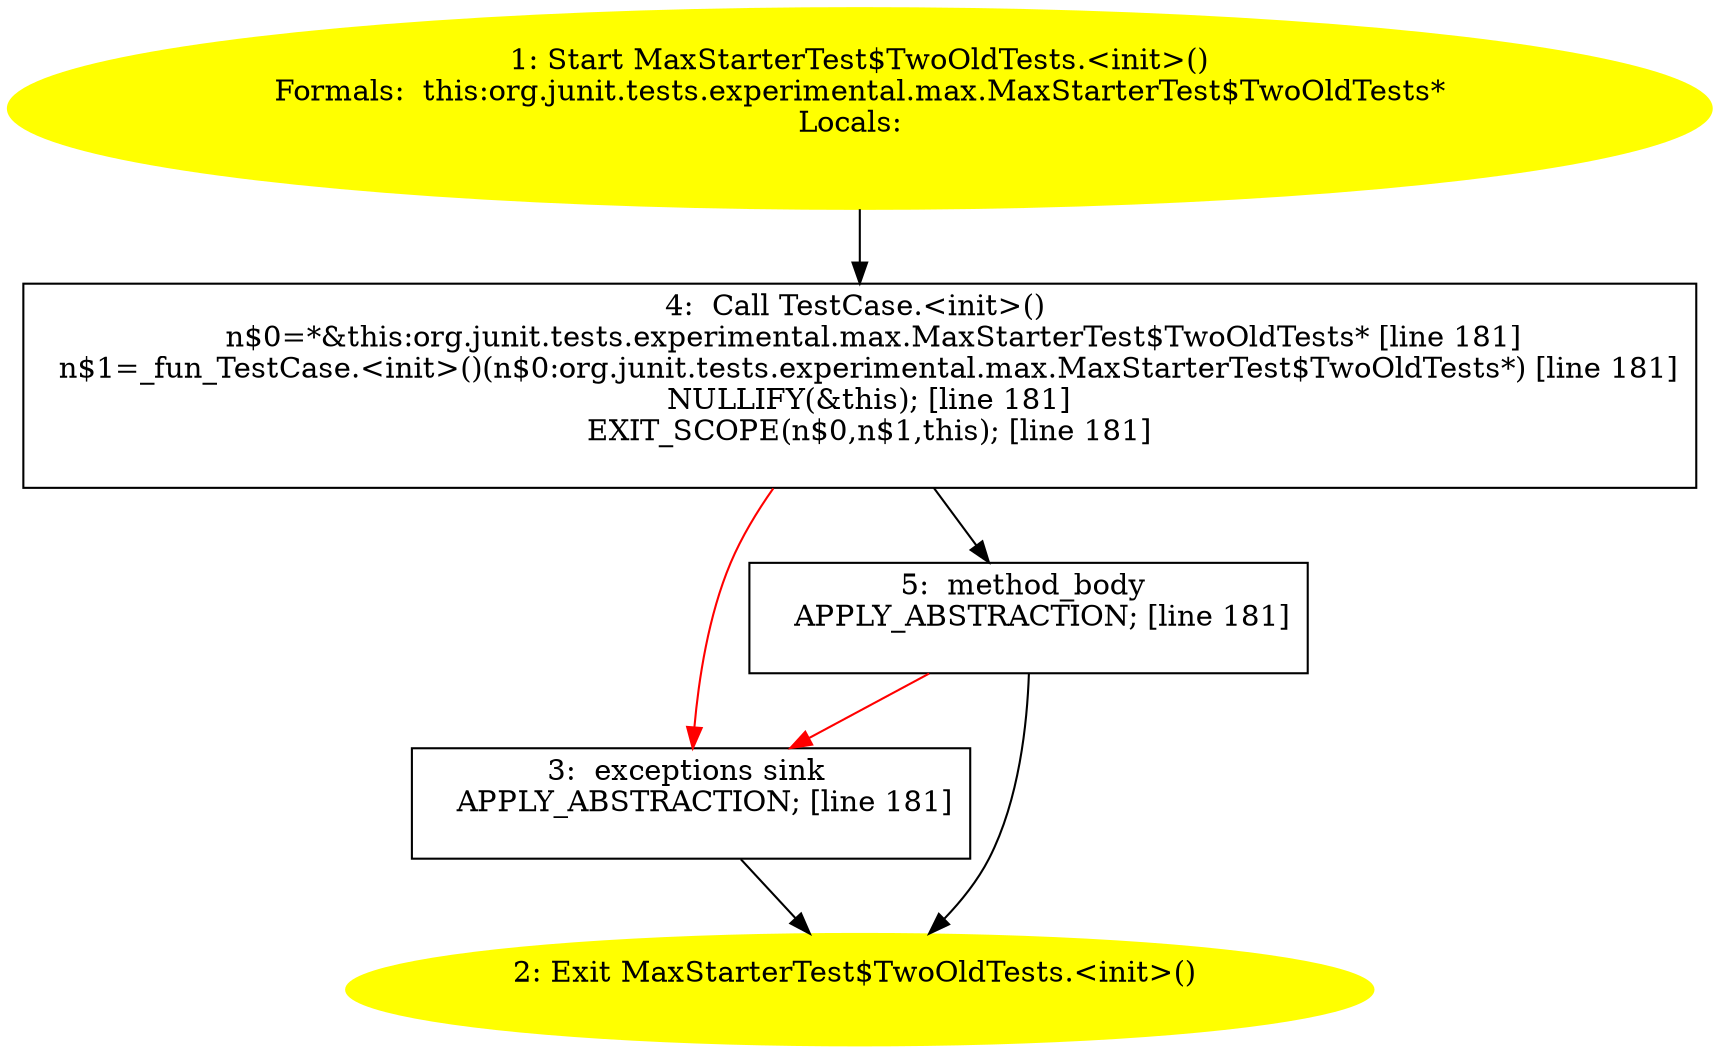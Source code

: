/* @generated */
digraph cfg {
"org.junit.tests.experimental.max.MaxStarterTest$TwoOldTests.<init>().a7ee6c2ea206f15635107efa8d466688_1" [label="1: Start MaxStarterTest$TwoOldTests.<init>()\nFormals:  this:org.junit.tests.experimental.max.MaxStarterTest$TwoOldTests*\nLocals:  \n  " color=yellow style=filled]
	

	 "org.junit.tests.experimental.max.MaxStarterTest$TwoOldTests.<init>().a7ee6c2ea206f15635107efa8d466688_1" -> "org.junit.tests.experimental.max.MaxStarterTest$TwoOldTests.<init>().a7ee6c2ea206f15635107efa8d466688_4" ;
"org.junit.tests.experimental.max.MaxStarterTest$TwoOldTests.<init>().a7ee6c2ea206f15635107efa8d466688_2" [label="2: Exit MaxStarterTest$TwoOldTests.<init>() \n  " color=yellow style=filled]
	

"org.junit.tests.experimental.max.MaxStarterTest$TwoOldTests.<init>().a7ee6c2ea206f15635107efa8d466688_3" [label="3:  exceptions sink \n   APPLY_ABSTRACTION; [line 181]\n " shape="box"]
	

	 "org.junit.tests.experimental.max.MaxStarterTest$TwoOldTests.<init>().a7ee6c2ea206f15635107efa8d466688_3" -> "org.junit.tests.experimental.max.MaxStarterTest$TwoOldTests.<init>().a7ee6c2ea206f15635107efa8d466688_2" ;
"org.junit.tests.experimental.max.MaxStarterTest$TwoOldTests.<init>().a7ee6c2ea206f15635107efa8d466688_4" [label="4:  Call TestCase.<init>() \n   n$0=*&this:org.junit.tests.experimental.max.MaxStarterTest$TwoOldTests* [line 181]\n  n$1=_fun_TestCase.<init>()(n$0:org.junit.tests.experimental.max.MaxStarterTest$TwoOldTests*) [line 181]\n  NULLIFY(&this); [line 181]\n  EXIT_SCOPE(n$0,n$1,this); [line 181]\n " shape="box"]
	

	 "org.junit.tests.experimental.max.MaxStarterTest$TwoOldTests.<init>().a7ee6c2ea206f15635107efa8d466688_4" -> "org.junit.tests.experimental.max.MaxStarterTest$TwoOldTests.<init>().a7ee6c2ea206f15635107efa8d466688_5" ;
	 "org.junit.tests.experimental.max.MaxStarterTest$TwoOldTests.<init>().a7ee6c2ea206f15635107efa8d466688_4" -> "org.junit.tests.experimental.max.MaxStarterTest$TwoOldTests.<init>().a7ee6c2ea206f15635107efa8d466688_3" [color="red" ];
"org.junit.tests.experimental.max.MaxStarterTest$TwoOldTests.<init>().a7ee6c2ea206f15635107efa8d466688_5" [label="5:  method_body \n   APPLY_ABSTRACTION; [line 181]\n " shape="box"]
	

	 "org.junit.tests.experimental.max.MaxStarterTest$TwoOldTests.<init>().a7ee6c2ea206f15635107efa8d466688_5" -> "org.junit.tests.experimental.max.MaxStarterTest$TwoOldTests.<init>().a7ee6c2ea206f15635107efa8d466688_2" ;
	 "org.junit.tests.experimental.max.MaxStarterTest$TwoOldTests.<init>().a7ee6c2ea206f15635107efa8d466688_5" -> "org.junit.tests.experimental.max.MaxStarterTest$TwoOldTests.<init>().a7ee6c2ea206f15635107efa8d466688_3" [color="red" ];
}

